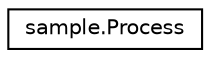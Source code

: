 digraph "Graphical Class Hierarchy"
{
 // LATEX_PDF_SIZE
  edge [fontname="Helvetica",fontsize="10",labelfontname="Helvetica",labelfontsize="10"];
  node [fontname="Helvetica",fontsize="10",shape=record];
  rankdir="LR";
  Node0 [label="sample.Process",height=0.2,width=0.4,color="black", fillcolor="white", style="filled",URL="$classsample_1_1_process.html",tooltip=" "];
}
